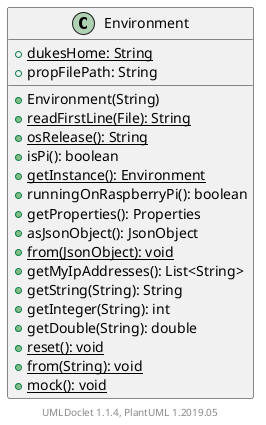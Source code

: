 @startuml

    class Environment [[Environment.html]] {
        {static} +dukesHome: String
        +propFilePath: String
        +Environment(String)
        {static} +readFirstLine(File): String
        {static} +osRelease(): String
        +isPi(): boolean
        {static} +getInstance(): Environment
        +runningOnRaspberryPi(): boolean
        +getProperties(): Properties
        +asJsonObject(): JsonObject
        {static} +from(JsonObject): void
        +getMyIpAddresses(): List<String>
        +getString(String): String
        +getInteger(String): int
        +getDouble(String): double
        {static} +reset(): void
        {static} +from(String): void
        {static} +mock(): void
    }


    center footer UMLDoclet 1.1.4, PlantUML 1.2019.05
@enduml
